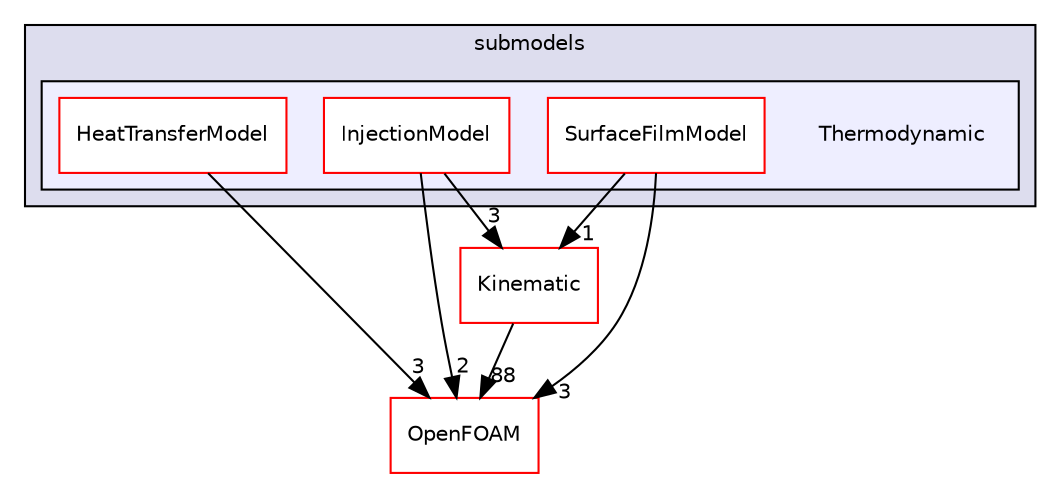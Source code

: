digraph "src/lagrangian/intermediate/submodels/Thermodynamic" {
  bgcolor=transparent;
  compound=true
  node [ fontsize="10", fontname="Helvetica"];
  edge [ labelfontsize="10", labelfontname="Helvetica"];
  subgraph clusterdir_825de5f87f0ef3ae7d76ccd6a5458244 {
    graph [ bgcolor="#ddddee", pencolor="black", label="submodels" fontname="Helvetica", fontsize="10", URL="dir_825de5f87f0ef3ae7d76ccd6a5458244.html"]
  subgraph clusterdir_1eb96833a2ea895c5b0d51c02e19e221 {
    graph [ bgcolor="#eeeeff", pencolor="black", label="" URL="dir_1eb96833a2ea895c5b0d51c02e19e221.html"];
    dir_1eb96833a2ea895c5b0d51c02e19e221 [shape=plaintext label="Thermodynamic"];
    dir_89131fa3386e14a0e147ebbe4f4fe0d7 [shape=box label="HeatTransferModel" color="red" fillcolor="white" style="filled" URL="dir_89131fa3386e14a0e147ebbe4f4fe0d7.html"];
    dir_d6cfcce7cb01000f00d3012d70fdee4f [shape=box label="InjectionModel" color="red" fillcolor="white" style="filled" URL="dir_d6cfcce7cb01000f00d3012d70fdee4f.html"];
    dir_685b5eb119739f2702439e0c19587c12 [shape=box label="SurfaceFilmModel" color="red" fillcolor="white" style="filled" URL="dir_685b5eb119739f2702439e0c19587c12.html"];
  }
  }
  dir_280ce042c33ce1e00a1fb89491254772 [shape=box label="Kinematic" color="red" URL="dir_280ce042c33ce1e00a1fb89491254772.html"];
  dir_c5473ff19b20e6ec4dfe5c310b3778a8 [shape=box label="OpenFOAM" color="red" URL="dir_c5473ff19b20e6ec4dfe5c310b3778a8.html"];
  dir_89131fa3386e14a0e147ebbe4f4fe0d7->dir_c5473ff19b20e6ec4dfe5c310b3778a8 [headlabel="3", labeldistance=1.5 headhref="dir_001626_001896.html"];
  dir_685b5eb119739f2702439e0c19587c12->dir_280ce042c33ce1e00a1fb89491254772 [headlabel="1", labeldistance=1.5 headhref="dir_001635_001507.html"];
  dir_685b5eb119739f2702439e0c19587c12->dir_c5473ff19b20e6ec4dfe5c310b3778a8 [headlabel="3", labeldistance=1.5 headhref="dir_001635_001896.html"];
  dir_280ce042c33ce1e00a1fb89491254772->dir_c5473ff19b20e6ec4dfe5c310b3778a8 [headlabel="88", labeldistance=1.5 headhref="dir_001507_001896.html"];
  dir_d6cfcce7cb01000f00d3012d70fdee4f->dir_280ce042c33ce1e00a1fb89491254772 [headlabel="3", labeldistance=1.5 headhref="dir_001633_001507.html"];
  dir_d6cfcce7cb01000f00d3012d70fdee4f->dir_c5473ff19b20e6ec4dfe5c310b3778a8 [headlabel="2", labeldistance=1.5 headhref="dir_001633_001896.html"];
}
